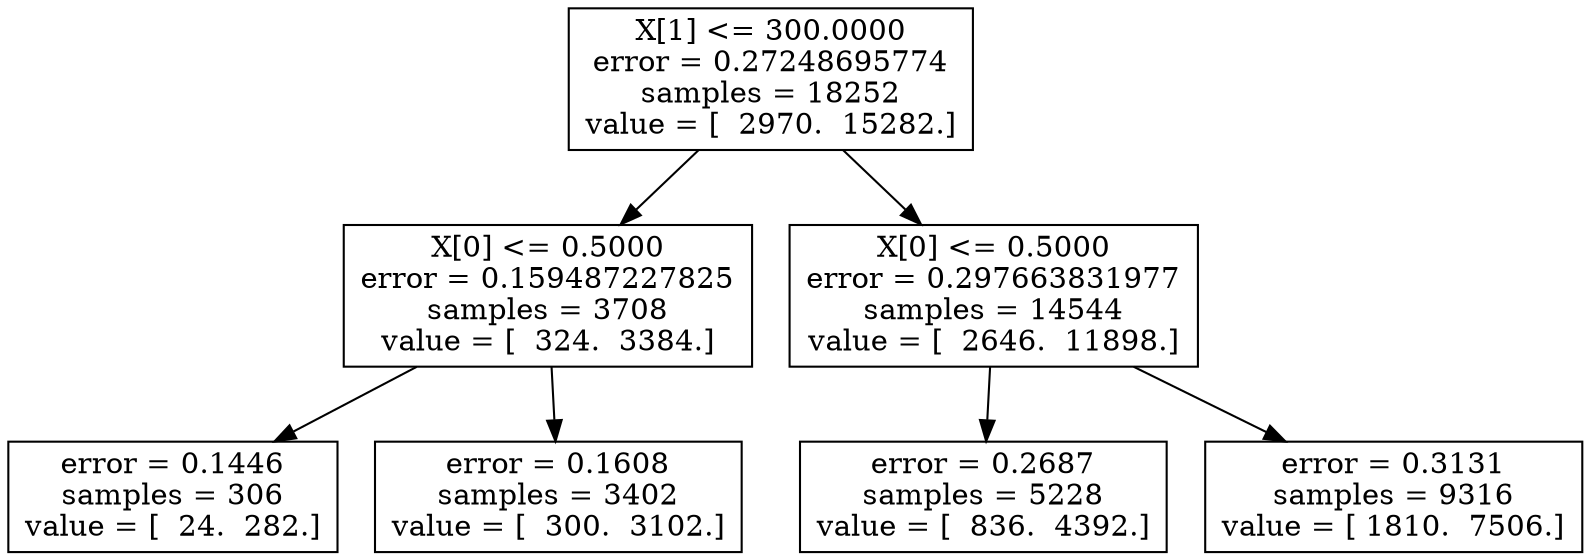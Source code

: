 digraph Tree {
0 [label="X[1] <= 300.0000\nerror = 0.27248695774\nsamples = 18252\nvalue = [  2970.  15282.]", shape="box"] ;
1 [label="X[0] <= 0.5000\nerror = 0.159487227825\nsamples = 3708\nvalue = [  324.  3384.]", shape="box"] ;
0 -> 1 ;
2 [label="error = 0.1446\nsamples = 306\nvalue = [  24.  282.]", shape="box"] ;
1 -> 2 ;
3 [label="error = 0.1608\nsamples = 3402\nvalue = [  300.  3102.]", shape="box"] ;
1 -> 3 ;
4 [label="X[0] <= 0.5000\nerror = 0.297663831977\nsamples = 14544\nvalue = [  2646.  11898.]", shape="box"] ;
0 -> 4 ;
5 [label="error = 0.2687\nsamples = 5228\nvalue = [  836.  4392.]", shape="box"] ;
4 -> 5 ;
6 [label="error = 0.3131\nsamples = 9316\nvalue = [ 1810.  7506.]", shape="box"] ;
4 -> 6 ;
}